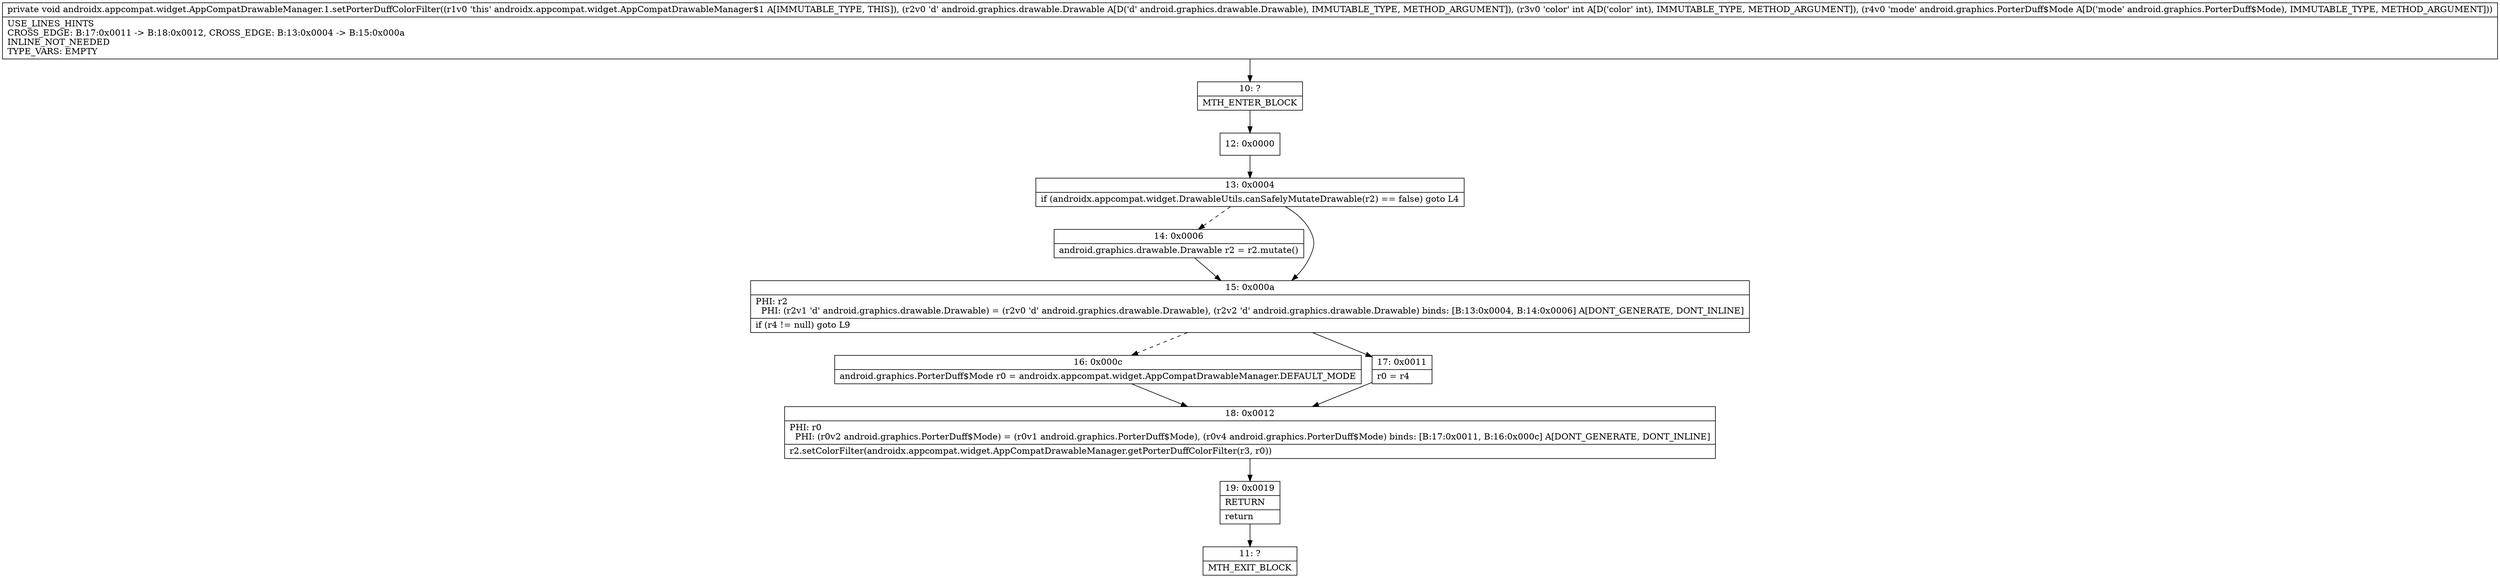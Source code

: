 digraph "CFG forandroidx.appcompat.widget.AppCompatDrawableManager.1.setPorterDuffColorFilter(Landroid\/graphics\/drawable\/Drawable;ILandroid\/graphics\/PorterDuff$Mode;)V" {
Node_10 [shape=record,label="{10\:\ ?|MTH_ENTER_BLOCK\l}"];
Node_12 [shape=record,label="{12\:\ 0x0000}"];
Node_13 [shape=record,label="{13\:\ 0x0004|if (androidx.appcompat.widget.DrawableUtils.canSafelyMutateDrawable(r2) == false) goto L4\l}"];
Node_14 [shape=record,label="{14\:\ 0x0006|android.graphics.drawable.Drawable r2 = r2.mutate()\l}"];
Node_15 [shape=record,label="{15\:\ 0x000a|PHI: r2 \l  PHI: (r2v1 'd' android.graphics.drawable.Drawable) = (r2v0 'd' android.graphics.drawable.Drawable), (r2v2 'd' android.graphics.drawable.Drawable) binds: [B:13:0x0004, B:14:0x0006] A[DONT_GENERATE, DONT_INLINE]\l|if (r4 != null) goto L9\l}"];
Node_16 [shape=record,label="{16\:\ 0x000c|android.graphics.PorterDuff$Mode r0 = androidx.appcompat.widget.AppCompatDrawableManager.DEFAULT_MODE\l}"];
Node_18 [shape=record,label="{18\:\ 0x0012|PHI: r0 \l  PHI: (r0v2 android.graphics.PorterDuff$Mode) = (r0v1 android.graphics.PorterDuff$Mode), (r0v4 android.graphics.PorterDuff$Mode) binds: [B:17:0x0011, B:16:0x000c] A[DONT_GENERATE, DONT_INLINE]\l|r2.setColorFilter(androidx.appcompat.widget.AppCompatDrawableManager.getPorterDuffColorFilter(r3, r0))\l}"];
Node_19 [shape=record,label="{19\:\ 0x0019|RETURN\l|return\l}"];
Node_11 [shape=record,label="{11\:\ ?|MTH_EXIT_BLOCK\l}"];
Node_17 [shape=record,label="{17\:\ 0x0011|r0 = r4\l}"];
MethodNode[shape=record,label="{private void androidx.appcompat.widget.AppCompatDrawableManager.1.setPorterDuffColorFilter((r1v0 'this' androidx.appcompat.widget.AppCompatDrawableManager$1 A[IMMUTABLE_TYPE, THIS]), (r2v0 'd' android.graphics.drawable.Drawable A[D('d' android.graphics.drawable.Drawable), IMMUTABLE_TYPE, METHOD_ARGUMENT]), (r3v0 'color' int A[D('color' int), IMMUTABLE_TYPE, METHOD_ARGUMENT]), (r4v0 'mode' android.graphics.PorterDuff$Mode A[D('mode' android.graphics.PorterDuff$Mode), IMMUTABLE_TYPE, METHOD_ARGUMENT]))  | USE_LINES_HINTS\lCROSS_EDGE: B:17:0x0011 \-\> B:18:0x0012, CROSS_EDGE: B:13:0x0004 \-\> B:15:0x000a\lINLINE_NOT_NEEDED\lTYPE_VARS: EMPTY\l}"];
MethodNode -> Node_10;Node_10 -> Node_12;
Node_12 -> Node_13;
Node_13 -> Node_14[style=dashed];
Node_13 -> Node_15;
Node_14 -> Node_15;
Node_15 -> Node_16[style=dashed];
Node_15 -> Node_17;
Node_16 -> Node_18;
Node_18 -> Node_19;
Node_19 -> Node_11;
Node_17 -> Node_18;
}

